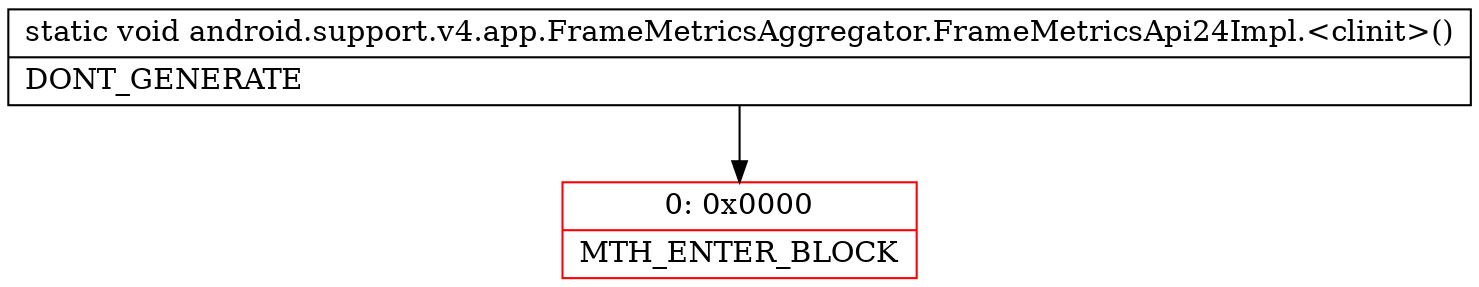 digraph "CFG forandroid.support.v4.app.FrameMetricsAggregator.FrameMetricsApi24Impl.\<clinit\>()V" {
subgraph cluster_Region_249161566 {
label = "R(0)";
node [shape=record,color=blue];
}
Node_0 [shape=record,color=red,label="{0\:\ 0x0000|MTH_ENTER_BLOCK\l}"];
MethodNode[shape=record,label="{static void android.support.v4.app.FrameMetricsAggregator.FrameMetricsApi24Impl.\<clinit\>()  | DONT_GENERATE\l}"];
MethodNode -> Node_0;
}

